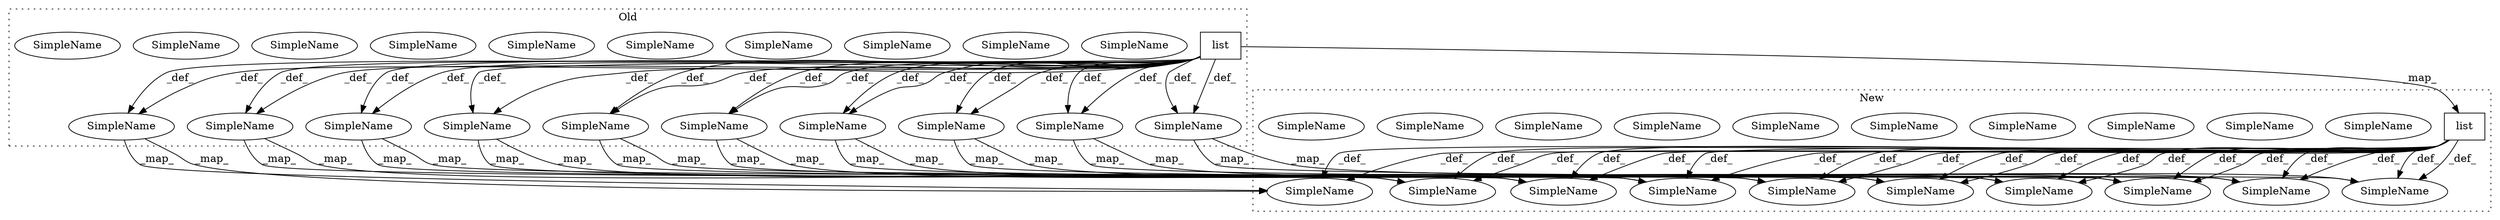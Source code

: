 digraph G {
subgraph cluster0 {
1 [label="list" a="32" s="10702,10719" l="5,1" shape="box"];
3 [label="SimpleName" a="42" s="11523" l="4" shape="ellipse"];
6 [label="SimpleName" a="42" s="11523" l="4" shape="ellipse"];
7 [label="SimpleName" a="42" s="13631" l="2" shape="ellipse"];
10 [label="SimpleName" a="42" s="13631" l="2" shape="ellipse"];
11 [label="SimpleName" a="42" s="12940" l="3" shape="ellipse"];
14 [label="SimpleName" a="42" s="12940" l="3" shape="ellipse"];
15 [label="SimpleName" a="42" s="12342" l="4" shape="ellipse"];
18 [label="SimpleName" a="42" s="12342" l="4" shape="ellipse"];
19 [label="SimpleName" a="42" s="10726" l="3" shape="ellipse"];
22 [label="SimpleName" a="42" s="10726" l="3" shape="ellipse"];
23 [label="SimpleName" a="42" s="11438" l="2" shape="ellipse"];
26 [label="SimpleName" a="42" s="11438" l="2" shape="ellipse"];
27 [label="SimpleName" a="42" s="13604" l="2" shape="ellipse"];
30 [label="SimpleName" a="42" s="13604" l="2" shape="ellipse"];
31 [label="SimpleName" a="42" s="10873" l="4" shape="ellipse"];
34 [label="SimpleName" a="42" s="10873" l="4" shape="ellipse"];
35 [label="SimpleName" a="42" s="12808" l="4" shape="ellipse"];
38 [label="SimpleName" a="42" s="12808" l="4" shape="ellipse"];
39 [label="SimpleName" a="42" s="11576" l="3" shape="ellipse"];
42 [label="SimpleName" a="42" s="11576" l="3" shape="ellipse"];
label = "Old";
style="dotted";
}
subgraph cluster1 {
2 [label="list" a="32" s="10709,10726" l="5,1" shape="box"];
4 [label="SimpleName" a="42" s="11531" l="4" shape="ellipse"];
5 [label="SimpleName" a="42" s="11531" l="4" shape="ellipse"];
8 [label="SimpleName" a="42" s="13639" l="2" shape="ellipse"];
9 [label="SimpleName" a="42" s="13639" l="2" shape="ellipse"];
12 [label="SimpleName" a="42" s="12948" l="3" shape="ellipse"];
13 [label="SimpleName" a="42" s="12948" l="3" shape="ellipse"];
16 [label="SimpleName" a="42" s="12350" l="4" shape="ellipse"];
17 [label="SimpleName" a="42" s="12350" l="4" shape="ellipse"];
20 [label="SimpleName" a="42" s="10734" l="3" shape="ellipse"];
21 [label="SimpleName" a="42" s="10734" l="3" shape="ellipse"];
24 [label="SimpleName" a="42" s="11446" l="2" shape="ellipse"];
25 [label="SimpleName" a="42" s="11446" l="2" shape="ellipse"];
28 [label="SimpleName" a="42" s="13612" l="2" shape="ellipse"];
29 [label="SimpleName" a="42" s="13612" l="2" shape="ellipse"];
32 [label="SimpleName" a="42" s="10881" l="4" shape="ellipse"];
33 [label="SimpleName" a="42" s="10881" l="4" shape="ellipse"];
36 [label="SimpleName" a="42" s="12816" l="4" shape="ellipse"];
37 [label="SimpleName" a="42" s="12816" l="4" shape="ellipse"];
40 [label="SimpleName" a="42" s="11584" l="3" shape="ellipse"];
41 [label="SimpleName" a="42" s="11584" l="3" shape="ellipse"];
label = "New";
style="dotted";
}
1 -> 38 [label="_def_"];
1 -> 42 [label="_def_"];
1 -> 26 [label="_def_"];
1 -> 6 [label="_def_"];
1 -> 2 [label="_map_"];
1 -> 42 [label="_def_"];
1 -> 30 [label="_def_"];
1 -> 18 [label="_def_"];
1 -> 22 [label="_def_"];
1 -> 10 [label="_def_"];
1 -> 22 [label="_def_"];
1 -> 26 [label="_def_"];
1 -> 10 [label="_def_"];
1 -> 34 [label="_def_"];
1 -> 18 [label="_def_"];
1 -> 34 [label="_def_"];
1 -> 14 [label="_def_"];
1 -> 14 [label="_def_"];
1 -> 30 [label="_def_"];
1 -> 6 [label="_def_"];
1 -> 38 [label="_def_"];
2 -> 17 [label="_def_"];
2 -> 5 [label="_def_"];
2 -> 13 [label="_def_"];
2 -> 37 [label="_def_"];
2 -> 21 [label="_def_"];
2 -> 9 [label="_def_"];
2 -> 21 [label="_def_"];
2 -> 13 [label="_def_"];
2 -> 41 [label="_def_"];
2 -> 5 [label="_def_"];
2 -> 29 [label="_def_"];
2 -> 33 [label="_def_"];
2 -> 17 [label="_def_"];
2 -> 25 [label="_def_"];
2 -> 37 [label="_def_"];
2 -> 41 [label="_def_"];
2 -> 9 [label="_def_"];
2 -> 25 [label="_def_"];
2 -> 33 [label="_def_"];
2 -> 29 [label="_def_"];
6 -> 5 [label="_map_"];
6 -> 5 [label="_map_"];
10 -> 9 [label="_map_"];
10 -> 9 [label="_map_"];
14 -> 13 [label="_map_"];
14 -> 13 [label="_map_"];
18 -> 17 [label="_map_"];
18 -> 17 [label="_map_"];
22 -> 21 [label="_map_"];
22 -> 21 [label="_map_"];
26 -> 25 [label="_map_"];
26 -> 25 [label="_map_"];
30 -> 29 [label="_map_"];
30 -> 29 [label="_map_"];
34 -> 33 [label="_map_"];
34 -> 33 [label="_map_"];
38 -> 37 [label="_map_"];
38 -> 37 [label="_map_"];
42 -> 41 [label="_map_"];
42 -> 41 [label="_map_"];
}